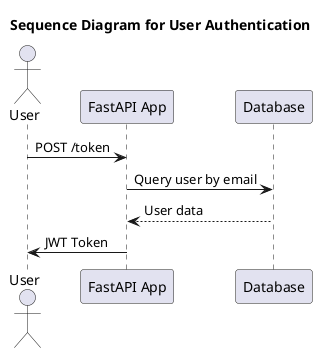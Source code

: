 @startuml
title Sequence Diagram for User Authentication

actor User
participant "FastAPI App" as App
participant "Database" as DB

User -> App : POST /token
App -> DB : Query user by email
DB --> App : User data
App -> User : JWT Token

@enduml